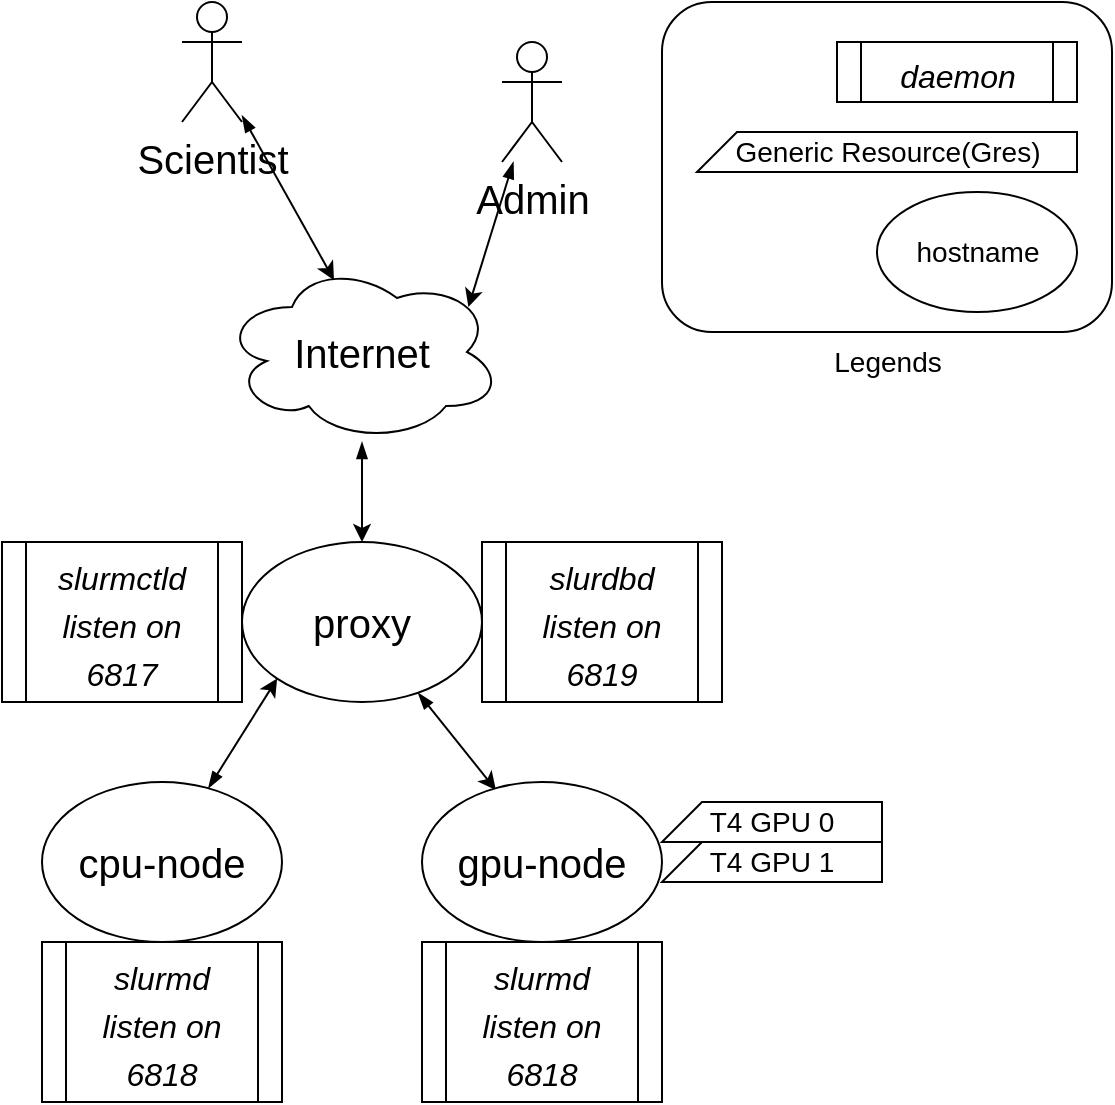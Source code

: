 <mxfile>
    <diagram id="I6jmIUf0eBSmQkEJAopO" name="Page-1">
        <mxGraphModel dx="942" dy="897" grid="1" gridSize="10" guides="1" tooltips="1" connect="1" arrows="1" fold="1" page="1" pageScale="1" pageWidth="850" pageHeight="1100" math="0" shadow="0">
            <root>
                <mxCell id="0"/>
                <mxCell id="1" parent="0"/>
                <mxCell id="DlSnF9iUjvpGRlTJkNC2-6" style="edgeStyle=none;rounded=0;orthogonalLoop=1;jettySize=auto;html=1;entryX=0.308;entryY=0.05;entryDx=0;entryDy=0;entryPerimeter=0;fontSize=20;startArrow=blockThin;startFill=1;" parent="1" source="DlSnF9iUjvpGRlTJkNC2-1" target="DlSnF9iUjvpGRlTJkNC2-3" edge="1">
                    <mxGeometry relative="1" as="geometry"/>
                </mxCell>
                <mxCell id="DlSnF9iUjvpGRlTJkNC2-1" value="proxy" style="ellipse;whiteSpace=wrap;html=1;fontSize=20;" parent="1" vertex="1">
                    <mxGeometry x="130" y="280" width="120" height="80" as="geometry"/>
                </mxCell>
                <mxCell id="DlSnF9iUjvpGRlTJkNC2-4" style="rounded=0;orthogonalLoop=1;jettySize=auto;html=1;entryX=0;entryY=1;entryDx=0;entryDy=0;fontSize=20;startArrow=blockThin;startFill=1;" parent="1" source="DlSnF9iUjvpGRlTJkNC2-2" target="DlSnF9iUjvpGRlTJkNC2-1" edge="1">
                    <mxGeometry relative="1" as="geometry"/>
                </mxCell>
                <mxCell id="DlSnF9iUjvpGRlTJkNC2-2" value="cpu-node" style="ellipse;whiteSpace=wrap;html=1;fontSize=20;" parent="1" vertex="1">
                    <mxGeometry x="30" y="400" width="120" height="80" as="geometry"/>
                </mxCell>
                <mxCell id="DlSnF9iUjvpGRlTJkNC2-3" value="gpu-node" style="ellipse;whiteSpace=wrap;html=1;fontSize=20;" parent="1" vertex="1">
                    <mxGeometry x="220" y="400" width="120" height="80" as="geometry"/>
                </mxCell>
                <mxCell id="DlSnF9iUjvpGRlTJkNC2-8" style="edgeStyle=none;rounded=0;orthogonalLoop=1;jettySize=auto;html=1;entryX=0.5;entryY=0;entryDx=0;entryDy=0;fontSize=20;startArrow=blockThin;startFill=1;" parent="1" source="DlSnF9iUjvpGRlTJkNC2-7" target="DlSnF9iUjvpGRlTJkNC2-1" edge="1">
                    <mxGeometry relative="1" as="geometry"/>
                </mxCell>
                <mxCell id="DlSnF9iUjvpGRlTJkNC2-7" value="Internet" style="ellipse;shape=cloud;whiteSpace=wrap;html=1;fontSize=20;" parent="1" vertex="1">
                    <mxGeometry x="120" y="140" width="140" height="90" as="geometry"/>
                </mxCell>
                <mxCell id="DlSnF9iUjvpGRlTJkNC2-9" value="T4 GPU 0" style="shape=card;whiteSpace=wrap;html=1;fontSize=14;" parent="1" vertex="1">
                    <mxGeometry x="340" y="410" width="110" height="20" as="geometry"/>
                </mxCell>
                <mxCell id="DlSnF9iUjvpGRlTJkNC2-14" style="edgeStyle=none;rounded=0;orthogonalLoop=1;jettySize=auto;html=1;entryX=0.4;entryY=0.1;entryDx=0;entryDy=0;entryPerimeter=0;fontSize=20;startArrow=blockThin;startFill=1;" parent="1" source="DlSnF9iUjvpGRlTJkNC2-11" target="DlSnF9iUjvpGRlTJkNC2-7" edge="1">
                    <mxGeometry relative="1" as="geometry"/>
                </mxCell>
                <mxCell id="DlSnF9iUjvpGRlTJkNC2-11" value="Scientist" style="shape=umlActor;verticalLabelPosition=bottom;verticalAlign=top;html=1;outlineConnect=0;fontSize=20;" parent="1" vertex="1">
                    <mxGeometry x="100" y="10" width="30" height="60" as="geometry"/>
                </mxCell>
                <mxCell id="DlSnF9iUjvpGRlTJkNC2-13" style="edgeStyle=none;rounded=0;orthogonalLoop=1;jettySize=auto;html=1;entryX=0.88;entryY=0.25;entryDx=0;entryDy=0;entryPerimeter=0;fontSize=20;startArrow=blockThin;startFill=1;" parent="1" source="DlSnF9iUjvpGRlTJkNC2-12" target="DlSnF9iUjvpGRlTJkNC2-7" edge="1">
                    <mxGeometry relative="1" as="geometry"/>
                </mxCell>
                <mxCell id="DlSnF9iUjvpGRlTJkNC2-12" value="Admin" style="shape=umlActor;verticalLabelPosition=bottom;verticalAlign=top;html=1;outlineConnect=0;fontSize=20;" parent="1" vertex="1">
                    <mxGeometry x="260" y="30" width="30" height="60" as="geometry"/>
                </mxCell>
                <mxCell id="DlSnF9iUjvpGRlTJkNC2-15" value="&lt;i&gt;&lt;font style=&quot;font-size: 16px&quot;&gt;slurmctld&lt;br&gt;listen on&lt;br&gt;6817&lt;br&gt;&lt;/font&gt;&lt;/i&gt;" style="shape=process;whiteSpace=wrap;html=1;backgroundOutline=1;fontSize=20;" parent="1" vertex="1">
                    <mxGeometry x="10" y="280" width="120" height="80" as="geometry"/>
                </mxCell>
                <mxCell id="DlSnF9iUjvpGRlTJkNC2-17" value="&lt;i&gt;&lt;font style=&quot;font-size: 16px&quot;&gt;slurmd&lt;br&gt;listen on 6818&lt;br&gt;&lt;/font&gt;&lt;/i&gt;" style="shape=process;whiteSpace=wrap;html=1;backgroundOutline=1;fontSize=20;" parent="1" vertex="1">
                    <mxGeometry x="30" y="480" width="120" height="80" as="geometry"/>
                </mxCell>
                <mxCell id="DlSnF9iUjvpGRlTJkNC2-19" value="T4 GPU 1" style="shape=card;whiteSpace=wrap;html=1;fontSize=14;" parent="1" vertex="1">
                    <mxGeometry x="340" y="430" width="110" height="20" as="geometry"/>
                </mxCell>
                <mxCell id="DlSnF9iUjvpGRlTJkNC2-25" value="" style="group" parent="1" vertex="1" connectable="0">
                    <mxGeometry x="340" y="10" width="225" height="195" as="geometry"/>
                </mxCell>
                <mxCell id="DlSnF9iUjvpGRlTJkNC2-20" value="&lt;i&gt;&lt;font style=&quot;font-size: 16px&quot;&gt;daemon&lt;/font&gt;&lt;/i&gt;" style="shape=process;whiteSpace=wrap;html=1;backgroundOutline=1;fontSize=20;" parent="DlSnF9iUjvpGRlTJkNC2-25" vertex="1">
                    <mxGeometry x="87.5" y="20" width="120" height="30" as="geometry"/>
                </mxCell>
                <mxCell id="DlSnF9iUjvpGRlTJkNC2-21" value="Generic Resource(Gres)" style="shape=card;whiteSpace=wrap;html=1;fontSize=14;" parent="DlSnF9iUjvpGRlTJkNC2-25" vertex="1">
                    <mxGeometry x="17.5" y="65" width="190" height="20" as="geometry"/>
                </mxCell>
                <mxCell id="DlSnF9iUjvpGRlTJkNC2-22" value="hostname" style="ellipse;whiteSpace=wrap;html=1;fontSize=14;" parent="DlSnF9iUjvpGRlTJkNC2-25" vertex="1">
                    <mxGeometry x="107.5" y="95" width="100" height="60" as="geometry"/>
                </mxCell>
                <mxCell id="DlSnF9iUjvpGRlTJkNC2-23" value="" style="rounded=1;whiteSpace=wrap;html=1;fontSize=14;fillColor=none;" parent="DlSnF9iUjvpGRlTJkNC2-25" vertex="1">
                    <mxGeometry width="225" height="165" as="geometry"/>
                </mxCell>
                <mxCell id="DlSnF9iUjvpGRlTJkNC2-24" value="Legends" style="text;html=1;strokeColor=none;fillColor=none;align=center;verticalAlign=middle;whiteSpace=wrap;rounded=0;fontSize=14;" parent="DlSnF9iUjvpGRlTJkNC2-25" vertex="1">
                    <mxGeometry x="82.5" y="165" width="60" height="30" as="geometry"/>
                </mxCell>
                <mxCell id="2" value="&lt;i&gt;&lt;font style=&quot;font-size: 16px&quot;&gt;slurmd&lt;br&gt;listen on 6818&lt;br&gt;&lt;/font&gt;&lt;/i&gt;" style="shape=process;whiteSpace=wrap;html=1;backgroundOutline=1;fontSize=20;" vertex="1" parent="1">
                    <mxGeometry x="220" y="480" width="120" height="80" as="geometry"/>
                </mxCell>
                <mxCell id="3" value="&lt;i&gt;&lt;font style=&quot;font-size: 16px&quot;&gt;slurdbd&lt;br&gt;listen on&lt;br&gt;6819&lt;br&gt;&lt;/font&gt;&lt;/i&gt;" style="shape=process;whiteSpace=wrap;html=1;backgroundOutline=1;fontSize=20;" vertex="1" parent="1">
                    <mxGeometry x="250" y="280" width="120" height="80" as="geometry"/>
                </mxCell>
            </root>
        </mxGraphModel>
    </diagram>
</mxfile>
